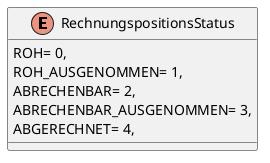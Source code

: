 @startuml
enum RechnungspositionsStatus {
    ROH= 0,
    ROH_AUSGENOMMEN= 1,
    ABRECHENBAR= 2,
    ABRECHENBAR_AUSGENOMMEN= 3,
    ABGERECHNET= 4,
}
@enduml
